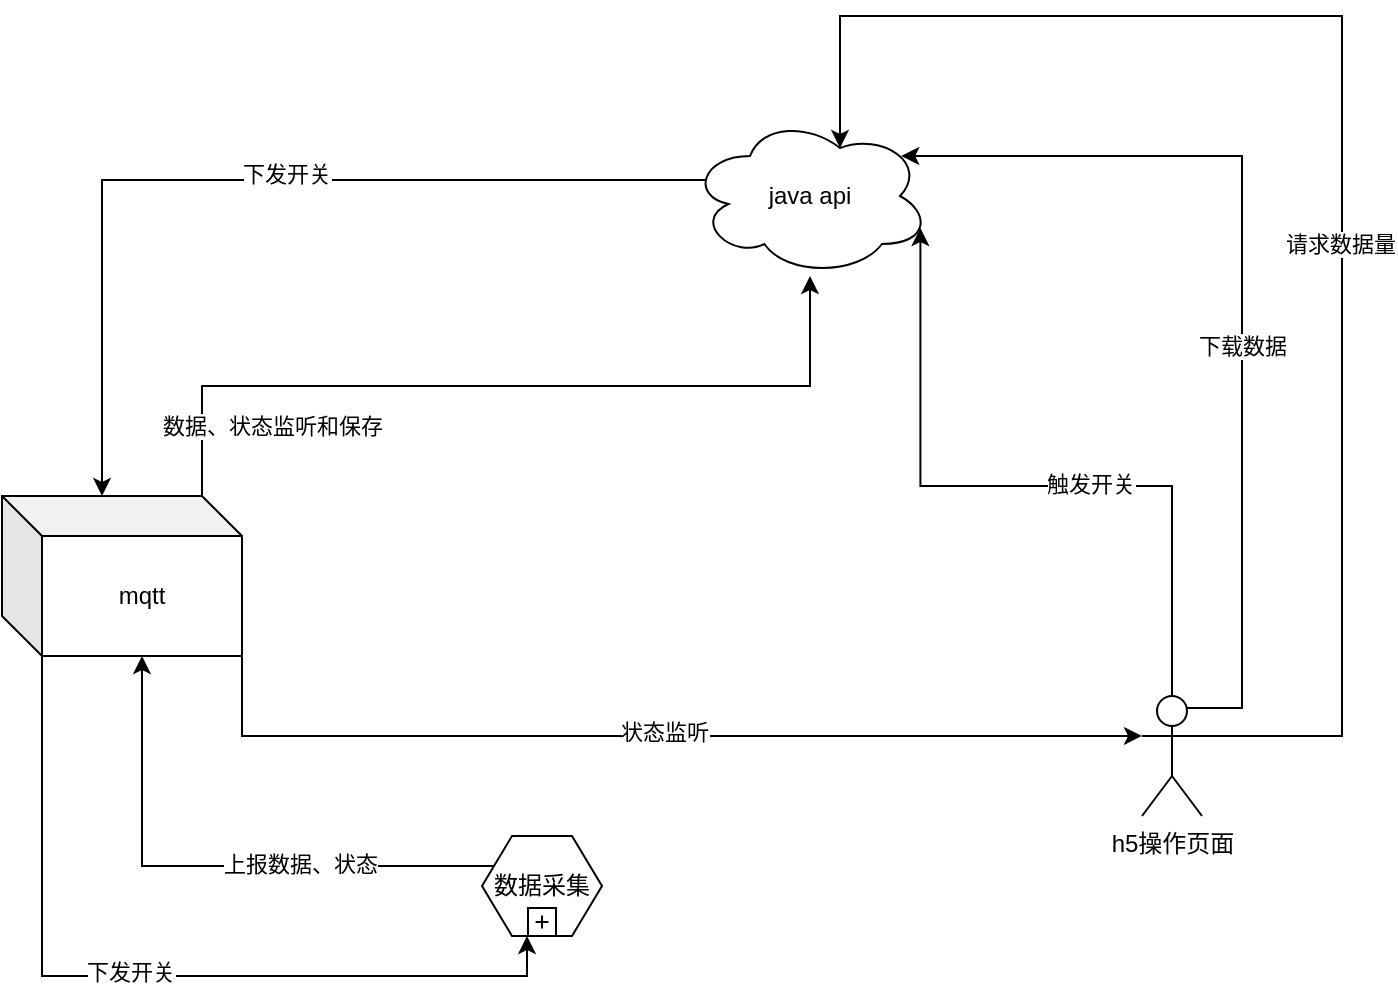 <mxfile version="13.6.5" type="github">
  <diagram id="KirILR5CDpuxUOUy9zPu" name="Page-1">
    <mxGraphModel dx="1426" dy="803" grid="1" gridSize="10" guides="1" tooltips="1" connect="1" arrows="1" fold="1" page="1" pageScale="1" pageWidth="827" pageHeight="1169" math="0" shadow="0">
      <root>
        <mxCell id="0" />
        <mxCell id="1" parent="0" />
        <mxCell id="ZHXXnFqaBJZr9z3sk1o8-22" style="edgeStyle=orthogonalEdgeStyle;rounded=0;orthogonalLoop=1;jettySize=auto;html=1;exitX=0.07;exitY=0.4;exitDx=0;exitDy=0;exitPerimeter=0;entryX=0;entryY=0;entryDx=50;entryDy=0;entryPerimeter=0;" edge="1" parent="1" source="ZHXXnFqaBJZr9z3sk1o8-1" target="ZHXXnFqaBJZr9z3sk1o8-2">
          <mxGeometry relative="1" as="geometry" />
        </mxCell>
        <mxCell id="ZHXXnFqaBJZr9z3sk1o8-23" value="下发开关" style="edgeLabel;html=1;align=center;verticalAlign=middle;resizable=0;points=[];" vertex="1" connectable="0" parent="ZHXXnFqaBJZr9z3sk1o8-22">
          <mxGeometry x="-0.086" y="-3" relative="1" as="geometry">
            <mxPoint as="offset" />
          </mxGeometry>
        </mxCell>
        <mxCell id="ZHXXnFqaBJZr9z3sk1o8-1" value="java api" style="ellipse;shape=cloud;whiteSpace=wrap;html=1;" vertex="1" parent="1">
          <mxGeometry x="354" y="140" width="120" height="80" as="geometry" />
        </mxCell>
        <mxCell id="ZHXXnFqaBJZr9z3sk1o8-13" style="edgeStyle=orthogonalEdgeStyle;rounded=0;orthogonalLoop=1;jettySize=auto;html=1;exitX=0;exitY=0;exitDx=100;exitDy=0;exitPerimeter=0;" edge="1" parent="1" source="ZHXXnFqaBJZr9z3sk1o8-2" target="ZHXXnFqaBJZr9z3sk1o8-1">
          <mxGeometry relative="1" as="geometry" />
        </mxCell>
        <mxCell id="ZHXXnFqaBJZr9z3sk1o8-14" value="数据、状态监听和保存" style="edgeLabel;html=1;align=center;verticalAlign=middle;resizable=0;points=[];" vertex="1" connectable="0" parent="ZHXXnFqaBJZr9z3sk1o8-13">
          <mxGeometry x="-0.567" y="-20" relative="1" as="geometry">
            <mxPoint as="offset" />
          </mxGeometry>
        </mxCell>
        <mxCell id="ZHXXnFqaBJZr9z3sk1o8-17" style="edgeStyle=orthogonalEdgeStyle;rounded=0;orthogonalLoop=1;jettySize=auto;html=1;exitX=1;exitY=1;exitDx=0;exitDy=0;exitPerimeter=0;entryX=0;entryY=0.333;entryDx=0;entryDy=0;entryPerimeter=0;" edge="1" parent="1" source="ZHXXnFqaBJZr9z3sk1o8-2" target="ZHXXnFqaBJZr9z3sk1o8-3">
          <mxGeometry relative="1" as="geometry" />
        </mxCell>
        <mxCell id="ZHXXnFqaBJZr9z3sk1o8-18" value="状态监听" style="edgeLabel;html=1;align=center;verticalAlign=middle;resizable=0;points=[];" vertex="1" connectable="0" parent="ZHXXnFqaBJZr9z3sk1o8-17">
          <mxGeometry x="0.025" y="2" relative="1" as="geometry">
            <mxPoint as="offset" />
          </mxGeometry>
        </mxCell>
        <mxCell id="ZHXXnFqaBJZr9z3sk1o8-24" style="edgeStyle=orthogonalEdgeStyle;rounded=0;orthogonalLoop=1;jettySize=auto;html=1;exitX=0;exitY=0;exitDx=20;exitDy=80;exitPerimeter=0;entryX=0.375;entryY=1;entryDx=0;entryDy=0;" edge="1" parent="1" source="ZHXXnFqaBJZr9z3sk1o8-2" target="ZHXXnFqaBJZr9z3sk1o8-4">
          <mxGeometry relative="1" as="geometry" />
        </mxCell>
        <mxCell id="ZHXXnFqaBJZr9z3sk1o8-25" value="下发开关" style="edgeLabel;html=1;align=center;verticalAlign=middle;resizable=0;points=[];" vertex="1" connectable="0" parent="ZHXXnFqaBJZr9z3sk1o8-24">
          <mxGeometry x="-0.252" y="44" relative="1" as="geometry">
            <mxPoint as="offset" />
          </mxGeometry>
        </mxCell>
        <mxCell id="ZHXXnFqaBJZr9z3sk1o8-2" value="mqtt" style="shape=cube;whiteSpace=wrap;html=1;boundedLbl=1;backgroundOutline=1;darkOpacity=0.05;darkOpacity2=0.1;" vertex="1" parent="1">
          <mxGeometry x="10" y="330" width="120" height="80" as="geometry" />
        </mxCell>
        <mxCell id="ZHXXnFqaBJZr9z3sk1o8-19" style="edgeStyle=orthogonalEdgeStyle;rounded=0;orthogonalLoop=1;jettySize=auto;html=1;exitX=0.5;exitY=0;exitDx=0;exitDy=0;exitPerimeter=0;entryX=0.96;entryY=0.7;entryDx=0;entryDy=0;entryPerimeter=0;" edge="1" parent="1" source="ZHXXnFqaBJZr9z3sk1o8-3" target="ZHXXnFqaBJZr9z3sk1o8-1">
          <mxGeometry relative="1" as="geometry" />
        </mxCell>
        <mxCell id="ZHXXnFqaBJZr9z3sk1o8-20" value="触发开关" style="edgeLabel;html=1;align=center;verticalAlign=middle;resizable=0;points=[];" vertex="1" connectable="0" parent="ZHXXnFqaBJZr9z3sk1o8-19">
          <mxGeometry x="-0.416" y="41" relative="1" as="geometry">
            <mxPoint x="-41" y="-42" as="offset" />
          </mxGeometry>
        </mxCell>
        <mxCell id="ZHXXnFqaBJZr9z3sk1o8-26" style="edgeStyle=orthogonalEdgeStyle;rounded=0;orthogonalLoop=1;jettySize=auto;html=1;exitX=0.75;exitY=0.1;exitDx=0;exitDy=0;exitPerimeter=0;entryX=0.88;entryY=0.25;entryDx=0;entryDy=0;entryPerimeter=0;" edge="1" parent="1" source="ZHXXnFqaBJZr9z3sk1o8-3" target="ZHXXnFqaBJZr9z3sk1o8-1">
          <mxGeometry relative="1" as="geometry">
            <Array as="points">
              <mxPoint x="630" y="436" />
              <mxPoint x="630" y="160" />
            </Array>
          </mxGeometry>
        </mxCell>
        <mxCell id="ZHXXnFqaBJZr9z3sk1o8-27" value="下载数据" style="edgeLabel;html=1;align=center;verticalAlign=middle;resizable=0;points=[];" vertex="1" connectable="0" parent="ZHXXnFqaBJZr9z3sk1o8-26">
          <mxGeometry x="-0.12" relative="1" as="geometry">
            <mxPoint as="offset" />
          </mxGeometry>
        </mxCell>
        <mxCell id="ZHXXnFqaBJZr9z3sk1o8-28" style="edgeStyle=orthogonalEdgeStyle;rounded=0;orthogonalLoop=1;jettySize=auto;html=1;exitX=1;exitY=0.333;exitDx=0;exitDy=0;exitPerimeter=0;entryX=0.625;entryY=0.2;entryDx=0;entryDy=0;entryPerimeter=0;" edge="1" parent="1" source="ZHXXnFqaBJZr9z3sk1o8-3" target="ZHXXnFqaBJZr9z3sk1o8-1">
          <mxGeometry relative="1" as="geometry">
            <Array as="points">
              <mxPoint x="680" y="450" />
              <mxPoint x="680" y="90" />
              <mxPoint x="429" y="90" />
            </Array>
          </mxGeometry>
        </mxCell>
        <mxCell id="ZHXXnFqaBJZr9z3sk1o8-29" value="请求数据量" style="edgeLabel;html=1;align=center;verticalAlign=middle;resizable=0;points=[];" vertex="1" connectable="0" parent="ZHXXnFqaBJZr9z3sk1o8-28">
          <mxGeometry x="-0.154" y="1" relative="1" as="geometry">
            <mxPoint as="offset" />
          </mxGeometry>
        </mxCell>
        <mxCell id="ZHXXnFqaBJZr9z3sk1o8-3" value="h5操作页面" style="shape=umlActor;verticalLabelPosition=bottom;verticalAlign=top;html=1;outlineConnect=0;" vertex="1" parent="1">
          <mxGeometry x="580" y="430" width="30" height="60" as="geometry" />
        </mxCell>
        <mxCell id="ZHXXnFqaBJZr9z3sk1o8-6" style="edgeStyle=orthogonalEdgeStyle;rounded=0;orthogonalLoop=1;jettySize=auto;html=1;exitX=0;exitY=0.25;exitDx=0;exitDy=0;entryX=0;entryY=0;entryDx=70;entryDy=80;entryPerimeter=0;" edge="1" parent="1" source="ZHXXnFqaBJZr9z3sk1o8-4" target="ZHXXnFqaBJZr9z3sk1o8-2">
          <mxGeometry relative="1" as="geometry" />
        </mxCell>
        <mxCell id="ZHXXnFqaBJZr9z3sk1o8-7" value="上报数据、状态" style="edgeLabel;html=1;align=center;verticalAlign=middle;resizable=0;points=[];" vertex="1" connectable="0" parent="ZHXXnFqaBJZr9z3sk1o8-6">
          <mxGeometry x="-0.308" y="-1" relative="1" as="geometry">
            <mxPoint as="offset" />
          </mxGeometry>
        </mxCell>
        <mxCell id="ZHXXnFqaBJZr9z3sk1o8-4" value="数据采集" style="shape=hexagon;whiteSpace=wrap;html=1;perimeter=hexagonPerimeter;rounded=0;dropTarget=0;" vertex="1" parent="1">
          <mxGeometry x="250" y="500" width="60" height="50" as="geometry" />
        </mxCell>
        <mxCell id="ZHXXnFqaBJZr9z3sk1o8-5" value="" style="html=1;shape=plus;" vertex="1" parent="ZHXXnFqaBJZr9z3sk1o8-4">
          <mxGeometry x="0.5" y="1" width="14" height="14" relative="1" as="geometry">
            <mxPoint x="-7" y="-14" as="offset" />
          </mxGeometry>
        </mxCell>
      </root>
    </mxGraphModel>
  </diagram>
</mxfile>
